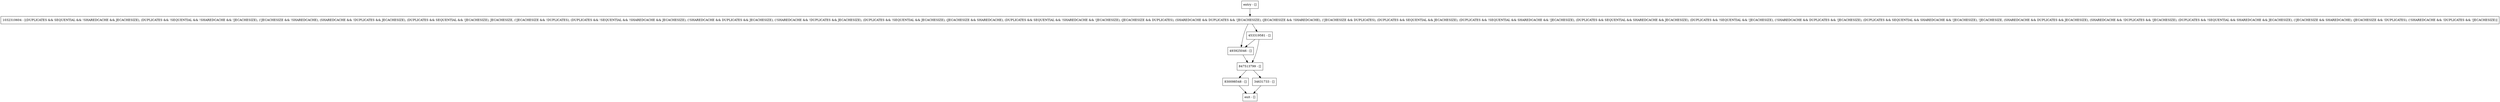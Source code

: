 digraph convertDbinSlot {
node [shape=record];
493925046 [label="493925046 - []"];
entry [label="entry - []"];
exit [label="exit - []"];
1032310604 [label="1032310604 - [(DUPLICATES && SEQUENTIAL && !SHAREDCACHE && JECACHESIZE), (DUPLICATES && !SEQUENTIAL && !SHAREDCACHE && !JECACHESIZE), (!JECACHESIZE && !SHAREDCACHE), (SHAREDCACHE && !DUPLICATES && JECACHESIZE), (DUPLICATES && SEQUENTIAL && !JECACHESIZE), JECACHESIZE, (!JECACHESIZE && !DUPLICATES), (DUPLICATES && !SEQUENTIAL && !SHAREDCACHE && JECACHESIZE), (!SHAREDCACHE && DUPLICATES && JECACHESIZE), (!SHAREDCACHE && !DUPLICATES && JECACHESIZE), (DUPLICATES && !SEQUENTIAL && JECACHESIZE), (JECACHESIZE && SHAREDCACHE), (DUPLICATES && SEQUENTIAL && !SHAREDCACHE && !JECACHESIZE), (JECACHESIZE && DUPLICATES), (SHAREDCACHE && DUPLICATES && !JECACHESIZE), (JECACHESIZE && !SHAREDCACHE), (!JECACHESIZE && DUPLICATES), (DUPLICATES && SEQUENTIAL && JECACHESIZE), (DUPLICATES && !SEQUENTIAL && SHAREDCACHE && !JECACHESIZE), (DUPLICATES && SEQUENTIAL && SHAREDCACHE && JECACHESIZE), (DUPLICATES && !SEQUENTIAL && !JECACHESIZE), (!SHAREDCACHE && DUPLICATES && !JECACHESIZE), (DUPLICATES && SEQUENTIAL && SHAREDCACHE && !JECACHESIZE), !JECACHESIZE, (SHAREDCACHE && DUPLICATES && JECACHESIZE), (SHAREDCACHE && !DUPLICATES && !JECACHESIZE), (DUPLICATES && !SEQUENTIAL && SHAREDCACHE && JECACHESIZE), (!JECACHESIZE && SHAREDCACHE), (JECACHESIZE && !DUPLICATES), (!SHAREDCACHE && !DUPLICATES && !JECACHESIZE)]"];
453319581 [label="453319581 - []"];
830098548 [label="830098548 - []"];
847513799 [label="847513799 - []"];
34631733 [label="34631733 - []"];
entry;
exit;
493925046 -> 847513799;
entry -> 1032310604;
1032310604 -> 493925046;
1032310604 -> 453319581;
453319581 -> 493925046;
453319581 -> 847513799;
830098548 -> exit;
847513799 -> 830098548;
847513799 -> 34631733;
34631733 -> exit;
}

